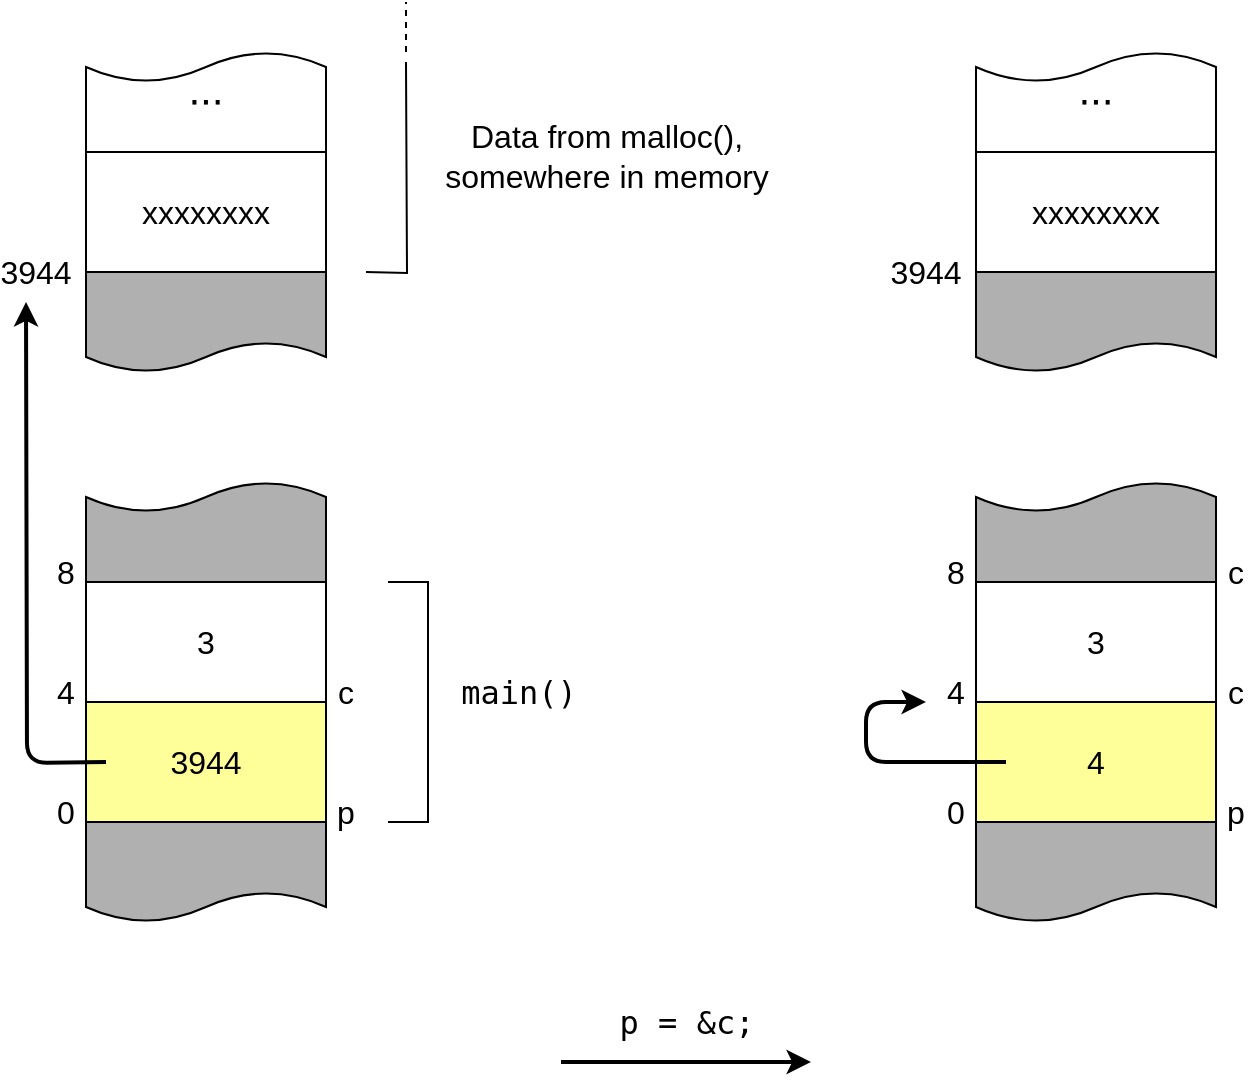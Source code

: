 <mxfile version="12.9.3" type="device"><diagram id="3T6XXa4KqIWcqoQXKcZj" name="Page-1"><mxGraphModel dx="1102" dy="565" grid="1" gridSize="10" guides="1" tooltips="1" connect="1" arrows="1" fold="1" page="1" pageScale="1" pageWidth="850" pageHeight="1100" math="0" shadow="0"><root><mxCell id="0"/><mxCell id="1" parent="0"/><mxCell id="Z8ysf3RP-tLpuXfRaKUo-2" value="..." style="shape=document;whiteSpace=wrap;html=1;boundedLbl=1;rotation=-180;fontSize=21;" parent="1" vertex="1"><mxGeometry x="110" y="35" width="120" height="50" as="geometry"/></mxCell><mxCell id="Z8ysf3RP-tLpuXfRaKUo-3" value="" style="shape=document;whiteSpace=wrap;html=1;boundedLbl=1;rotation=0;fillColor=#B0B0B0;" parent="1" vertex="1"><mxGeometry x="110" y="420" width="120" height="50" as="geometry"/></mxCell><mxCell id="Z8ysf3RP-tLpuXfRaKUo-4" value="3944" style="rounded=0;whiteSpace=wrap;html=1;fontSize=16;fillColor=#FFFF99;" parent="1" vertex="1"><mxGeometry x="110" y="360" width="120" height="60" as="geometry"/></mxCell><mxCell id="Z8ysf3RP-tLpuXfRaKUo-5" value="3" style="rounded=0;whiteSpace=wrap;html=1;fontSize=16;" parent="1" vertex="1"><mxGeometry x="110" y="300" width="120" height="60" as="geometry"/></mxCell><mxCell id="Z8ysf3RP-tLpuXfRaKUo-7" value="xxxxxxxx" style="rounded=0;whiteSpace=wrap;html=1;fontSize=16;" parent="1" vertex="1"><mxGeometry x="110" y="85" width="120" height="60" as="geometry"/></mxCell><mxCell id="Z8ysf3RP-tLpuXfRaKUo-9" value="0" style="text;html=1;strokeColor=none;fillColor=none;align=center;verticalAlign=middle;whiteSpace=wrap;rounded=0;fontSize=16;" parent="1" vertex="1"><mxGeometry x="90" y="400" width="20" height="30" as="geometry"/></mxCell><mxCell id="Z8ysf3RP-tLpuXfRaKUo-10" value="4" style="text;html=1;strokeColor=none;fillColor=none;align=center;verticalAlign=middle;whiteSpace=wrap;rounded=0;fontSize=16;" parent="1" vertex="1"><mxGeometry x="90" y="340" width="20" height="30" as="geometry"/></mxCell><mxCell id="Z8ysf3RP-tLpuXfRaKUo-11" value="8" style="text;html=1;strokeColor=none;fillColor=none;align=center;verticalAlign=middle;whiteSpace=wrap;rounded=0;fontSize=16;" parent="1" vertex="1"><mxGeometry x="90" y="280" width="20" height="30" as="geometry"/></mxCell><mxCell id="Z8ysf3RP-tLpuXfRaKUo-12" value="3944" style="text;html=1;strokeColor=none;fillColor=none;align=center;verticalAlign=middle;whiteSpace=wrap;rounded=0;fontSize=16;" parent="1" vertex="1"><mxGeometry x="70" y="130" width="30" height="30" as="geometry"/></mxCell><mxCell id="WdGrn8KU4RR0bOzMLmEx-2" value="p" style="text;html=1;strokeColor=none;fillColor=none;align=center;verticalAlign=middle;whiteSpace=wrap;rounded=0;fontSize=16;" parent="1" vertex="1"><mxGeometry x="230" y="400" width="20" height="30" as="geometry"/></mxCell><mxCell id="WdGrn8KU4RR0bOzMLmEx-3" value="c" style="text;html=1;strokeColor=none;fillColor=none;align=center;verticalAlign=middle;whiteSpace=wrap;rounded=0;fontSize=16;" parent="1" vertex="1"><mxGeometry x="230" y="340" width="20" height="30" as="geometry"/></mxCell><mxCell id="WdGrn8KU4RR0bOzMLmEx-46" value="" style="shape=document;whiteSpace=wrap;html=1;boundedLbl=1;rotation=0;fillColor=#B0B0B0;" parent="1" vertex="1"><mxGeometry x="110" y="145" width="120" height="50" as="geometry"/></mxCell><mxCell id="WdGrn8KU4RR0bOzMLmEx-47" value="" style="shape=document;whiteSpace=wrap;html=1;boundedLbl=1;rotation=-180;fillColor=#B0B0B0;" parent="1" vertex="1"><mxGeometry x="110" y="250" width="120" height="50" as="geometry"/></mxCell><mxCell id="WdGrn8KU4RR0bOzMLmEx-49" value="..." style="shape=document;whiteSpace=wrap;html=1;boundedLbl=1;rotation=-180;fontSize=21;" parent="1" vertex="1"><mxGeometry x="555" y="35" width="120" height="50" as="geometry"/></mxCell><mxCell id="WdGrn8KU4RR0bOzMLmEx-50" value="" style="shape=document;whiteSpace=wrap;html=1;boundedLbl=1;rotation=0;fillColor=#B0B0B0;" parent="1" vertex="1"><mxGeometry x="555" y="420" width="120" height="50" as="geometry"/></mxCell><mxCell id="WdGrn8KU4RR0bOzMLmEx-51" value="4" style="rounded=0;whiteSpace=wrap;html=1;fontSize=16;fillColor=#FFFF99;" parent="1" vertex="1"><mxGeometry x="555" y="360" width="120" height="60" as="geometry"/></mxCell><mxCell id="WdGrn8KU4RR0bOzMLmEx-52" value="3" style="rounded=0;whiteSpace=wrap;html=1;fontSize=16;" parent="1" vertex="1"><mxGeometry x="555" y="300" width="120" height="60" as="geometry"/></mxCell><mxCell id="WdGrn8KU4RR0bOzMLmEx-53" value="xxxxxxxx" style="rounded=0;whiteSpace=wrap;html=1;fontSize=16;" parent="1" vertex="1"><mxGeometry x="555" y="85" width="120" height="60" as="geometry"/></mxCell><mxCell id="WdGrn8KU4RR0bOzMLmEx-54" value="0" style="text;html=1;strokeColor=none;fillColor=none;align=center;verticalAlign=middle;whiteSpace=wrap;rounded=0;fontSize=16;" parent="1" vertex="1"><mxGeometry x="535" y="400" width="20" height="30" as="geometry"/></mxCell><mxCell id="WdGrn8KU4RR0bOzMLmEx-55" value="4" style="text;html=1;strokeColor=none;fillColor=none;align=center;verticalAlign=middle;whiteSpace=wrap;rounded=0;fontSize=16;" parent="1" vertex="1"><mxGeometry x="535" y="340" width="20" height="30" as="geometry"/></mxCell><mxCell id="WdGrn8KU4RR0bOzMLmEx-56" value="8" style="text;html=1;strokeColor=none;fillColor=none;align=center;verticalAlign=middle;whiteSpace=wrap;rounded=0;fontSize=16;" parent="1" vertex="1"><mxGeometry x="535" y="280" width="20" height="30" as="geometry"/></mxCell><mxCell id="WdGrn8KU4RR0bOzMLmEx-57" value="3944" style="text;html=1;strokeColor=none;fillColor=none;align=center;verticalAlign=middle;whiteSpace=wrap;rounded=0;fontSize=16;" parent="1" vertex="1"><mxGeometry x="515" y="130" width="30" height="30" as="geometry"/></mxCell><mxCell id="WdGrn8KU4RR0bOzMLmEx-58" value="p" style="text;html=1;strokeColor=none;fillColor=none;align=center;verticalAlign=middle;whiteSpace=wrap;rounded=0;fontSize=16;" parent="1" vertex="1"><mxGeometry x="675" y="400" width="20" height="30" as="geometry"/></mxCell><mxCell id="WdGrn8KU4RR0bOzMLmEx-59" value="c" style="text;html=1;strokeColor=none;fillColor=none;align=center;verticalAlign=middle;whiteSpace=wrap;rounded=0;fontSize=16;" parent="1" vertex="1"><mxGeometry x="675" y="340" width="20" height="30" as="geometry"/></mxCell><mxCell id="WdGrn8KU4RR0bOzMLmEx-60" value="c" style="text;html=1;strokeColor=none;fillColor=none;align=center;verticalAlign=middle;whiteSpace=wrap;rounded=0;fontSize=16;" parent="1" vertex="1"><mxGeometry x="675" y="280" width="20" height="30" as="geometry"/></mxCell><mxCell id="WdGrn8KU4RR0bOzMLmEx-61" value="" style="shape=document;whiteSpace=wrap;html=1;boundedLbl=1;rotation=0;fillColor=#B0B0B0;" parent="1" vertex="1"><mxGeometry x="555" y="145" width="120" height="50" as="geometry"/></mxCell><mxCell id="WdGrn8KU4RR0bOzMLmEx-62" value="" style="shape=document;whiteSpace=wrap;html=1;boundedLbl=1;rotation=-180;fillColor=#B0B0B0;" parent="1" vertex="1"><mxGeometry x="555" y="250" width="120" height="50" as="geometry"/></mxCell><mxCell id="WdGrn8KU4RR0bOzMLmEx-64" value="" style="endArrow=classic;html=1;strokeWidth=2;fontSize=21;edgeStyle=orthogonalEdgeStyle;" parent="1" edge="1"><mxGeometry width="50" height="50" relative="1" as="geometry"><mxPoint x="120" y="390" as="sourcePoint"/><mxPoint x="80" y="160" as="targetPoint"/></mxGeometry></mxCell><mxCell id="WdGrn8KU4RR0bOzMLmEx-65" value="" style="endArrow=classic;html=1;strokeWidth=2;fontSize=21;edgeStyle=orthogonalEdgeStyle;" parent="1" edge="1"><mxGeometry width="50" height="50" relative="1" as="geometry"><mxPoint x="570" y="390" as="sourcePoint"/><mxPoint x="530" y="360" as="targetPoint"/><Array as="points"><mxPoint x="570" y="390"/><mxPoint x="500" y="390"/><mxPoint x="500" y="360"/></Array></mxGeometry></mxCell><mxCell id="WdGrn8KU4RR0bOzMLmEx-66" value="" style="endArrow=none;html=1;strokeWidth=1;fontSize=21;edgeStyle=orthogonalEdgeStyle;rounded=0;" parent="1" edge="1"><mxGeometry width="50" height="50" relative="1" as="geometry"><mxPoint x="261" y="420" as="sourcePoint"/><mxPoint x="261" y="300" as="targetPoint"/><Array as="points"><mxPoint x="281" y="420"/><mxPoint x="281" y="300"/><mxPoint x="261" y="300"/></Array></mxGeometry></mxCell><mxCell id="WdGrn8KU4RR0bOzMLmEx-67" value="" style="endArrow=none;html=1;strokeWidth=1;fontSize=21;edgeStyle=orthogonalEdgeStyle;rounded=0;" parent="1" edge="1"><mxGeometry width="50" height="50" relative="1" as="geometry"><mxPoint x="250" y="145.0" as="sourcePoint"/><mxPoint x="270" y="40" as="targetPoint"/></mxGeometry></mxCell><mxCell id="WdGrn8KU4RR0bOzMLmEx-68" value="" style="endArrow=none;dashed=1;html=1;strokeWidth=1;fontSize=21;" parent="1" edge="1"><mxGeometry width="50" height="50" relative="1" as="geometry"><mxPoint x="270" y="35" as="sourcePoint"/><mxPoint x="270" y="10" as="targetPoint"/></mxGeometry></mxCell><mxCell id="WdGrn8KU4RR0bOzMLmEx-69" value="&lt;pre style=&quot;font-size: 16px;&quot;&gt;main()&lt;/pre&gt;" style="text;html=1;align=center;verticalAlign=middle;resizable=0;points=[];autosize=1;fontSize=16;" parent="1" vertex="1"><mxGeometry x="291" y="325" width="70" height="60" as="geometry"/></mxCell><mxCell id="WdGrn8KU4RR0bOzMLmEx-70" value="&lt;div style=&quot;font-size: 16px;&quot;&gt;Data from malloc(),&lt;/div&gt;&lt;div style=&quot;font-size: 16px;&quot;&gt;somewhere in memory&lt;br style=&quot;font-size: 16px;&quot;&gt;&lt;/div&gt;" style="text;html=1;align=center;verticalAlign=middle;resizable=0;points=[];autosize=1;fontSize=16;" parent="1" vertex="1"><mxGeometry x="270" y="67" width="200" height="40" as="geometry"/></mxCell><mxCell id="WdGrn8KU4RR0bOzMLmEx-71" value="" style="endArrow=classic;html=1;strokeWidth=2;fontSize=16;" parent="1" edge="1"><mxGeometry width="50" height="50" relative="1" as="geometry"><mxPoint x="347.5" y="540" as="sourcePoint"/><mxPoint x="472.5" y="540" as="targetPoint"/></mxGeometry></mxCell><mxCell id="WdGrn8KU4RR0bOzMLmEx-72" value="&lt;pre&gt;p = &amp;amp;c;&lt;/pre&gt;" style="text;html=1;align=center;verticalAlign=middle;resizable=0;points=[];autosize=1;fontSize=16;" parent="1" vertex="1"><mxGeometry x="370" y="490" width="80" height="60" as="geometry"/></mxCell></root></mxGraphModel></diagram></mxfile>